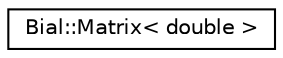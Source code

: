 digraph "Graphical Class Hierarchy"
{
  edge [fontname="Helvetica",fontsize="10",labelfontname="Helvetica",labelfontsize="10"];
  node [fontname="Helvetica",fontsize="10",shape=record];
  rankdir="LR";
  Node1 [label="Bial::Matrix\< double \>",height=0.2,width=0.4,color="black", fillcolor="white", style="filled",URL="$class_bial_1_1_matrix.html"];
}
